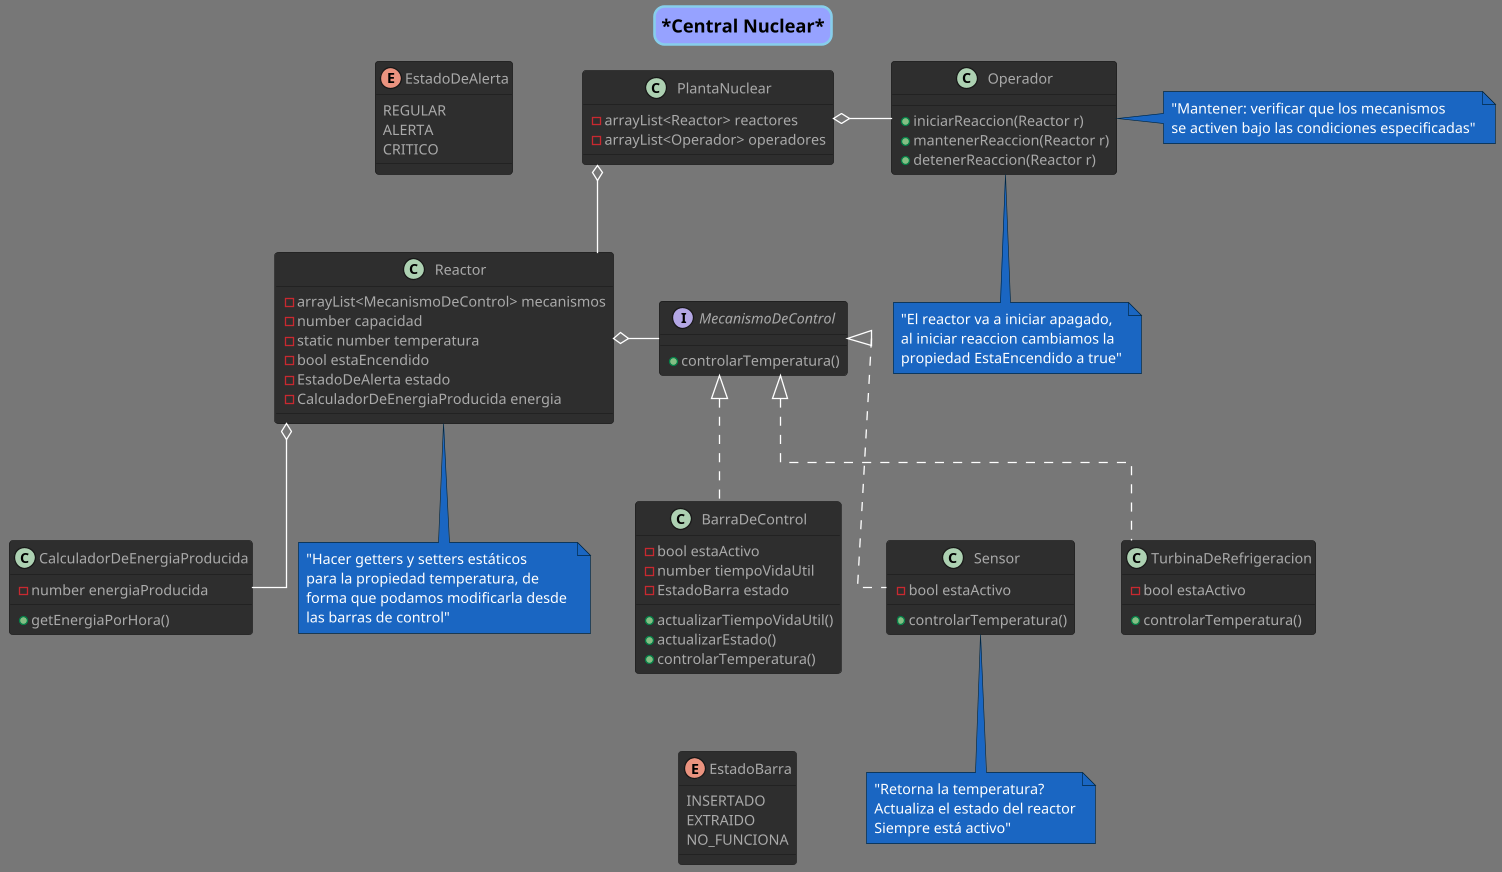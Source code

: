@startuml Unificado
!theme reddress-darkblue
scale 1.3
skinparam Linetype ortho

title *Central Nuclear*
skinparam titleBorderRoundCorner 15
skinparam titleBorderThickness 2
skinparam titleBorderColor skyBlue
skinparam titleBackgroundColor #96a2ff


class PlantaNuclear {
    -arrayList<Reactor> reactores
    -arrayList<Operador> operadores
}

class Reactor {
    -arrayList<MecanismoDeControl> mecanismos
    -number capacidad
    -static number temperatura
    -bool estaEncendido
    -EstadoDeAlerta estado
    -CalculadorDeEnergiaProducida energia
    
}

enum EstadoDeAlerta {
    REGULAR
    ALERTA
    CRITICO
}

class Operador {
    +iniciarReaccion(Reactor r)
    +mantenerReaccion(Reactor r)
    +detenerReaccion(Reactor r)
}

class BarraDeControl implements MecanismoDeControl {
    -bool estaActivo
    -number tiempoVidaUtil
    -EstadoBarra estado

    +actualizarTiempoVidaUtil()
    +actualizarEstado()
    +controlarTemperatura()
}

enum EstadoBarra {
    INSERTADO
    EXTRAIDO
    NO_FUNCIONA
}

class Sensor implements MecanismoDeControl {
    -bool estaActivo

    +controlarTemperatura()
}

class TurbinaDeRefrigeracion implements MecanismoDeControl {
    -bool estaActivo

    +controlarTemperatura()
}

interface MecanismoDeControl {
    +controlarTemperatura()
}

class CalculadorDeEnergiaProducida {
    -number energiaProducida
    
    +getEnergiaPorHora()
}

'Relaciones
Reactor -u-o PlantaNuclear
Operador -l-o PlantaNuclear
MecanismoDeControl -l-o Reactor
CalculadorDeEnergiaProducida -u-o Reactor
EstadoBarra -[hidden]u- BarraDeControl
Reactor -[hidden]u- EstadoDeAlerta

'Notas
note right of Operador: "Mantener: verificar que los mecanismos \nse activen bajo las condiciones especificadas"
note bottom of Operador: "El reactor va a iniciar apagado, \nal iniciar reaccion cambiamos la \npropiedad EstaEncendido a true"
note bottom of Reactor: "Hacer getters y setters estáticos \npara la propiedad temperatura, de \nforma que podamos modificarla desde \nlas barras de control"
note bottom of Sensor: "Retorna la temperatura? \nActualiza el estado del reactor\nSiempre está activo"

@enduml

'Cambios pendientes para unir diagramas:
'- Agregar estados faltantes en el enum


'Done:
'- Traducir nombres al castellano.
'- Crear una interfaz para agrupar los mecanismos de control, y crear un array de mecanismosDeControl en la clase Reactor
'- Agregar array operadores[] a Planta nuclear
'- Agregar array de sensores
'- Agregar clase turbina en el módulo de la planta nuclear.
